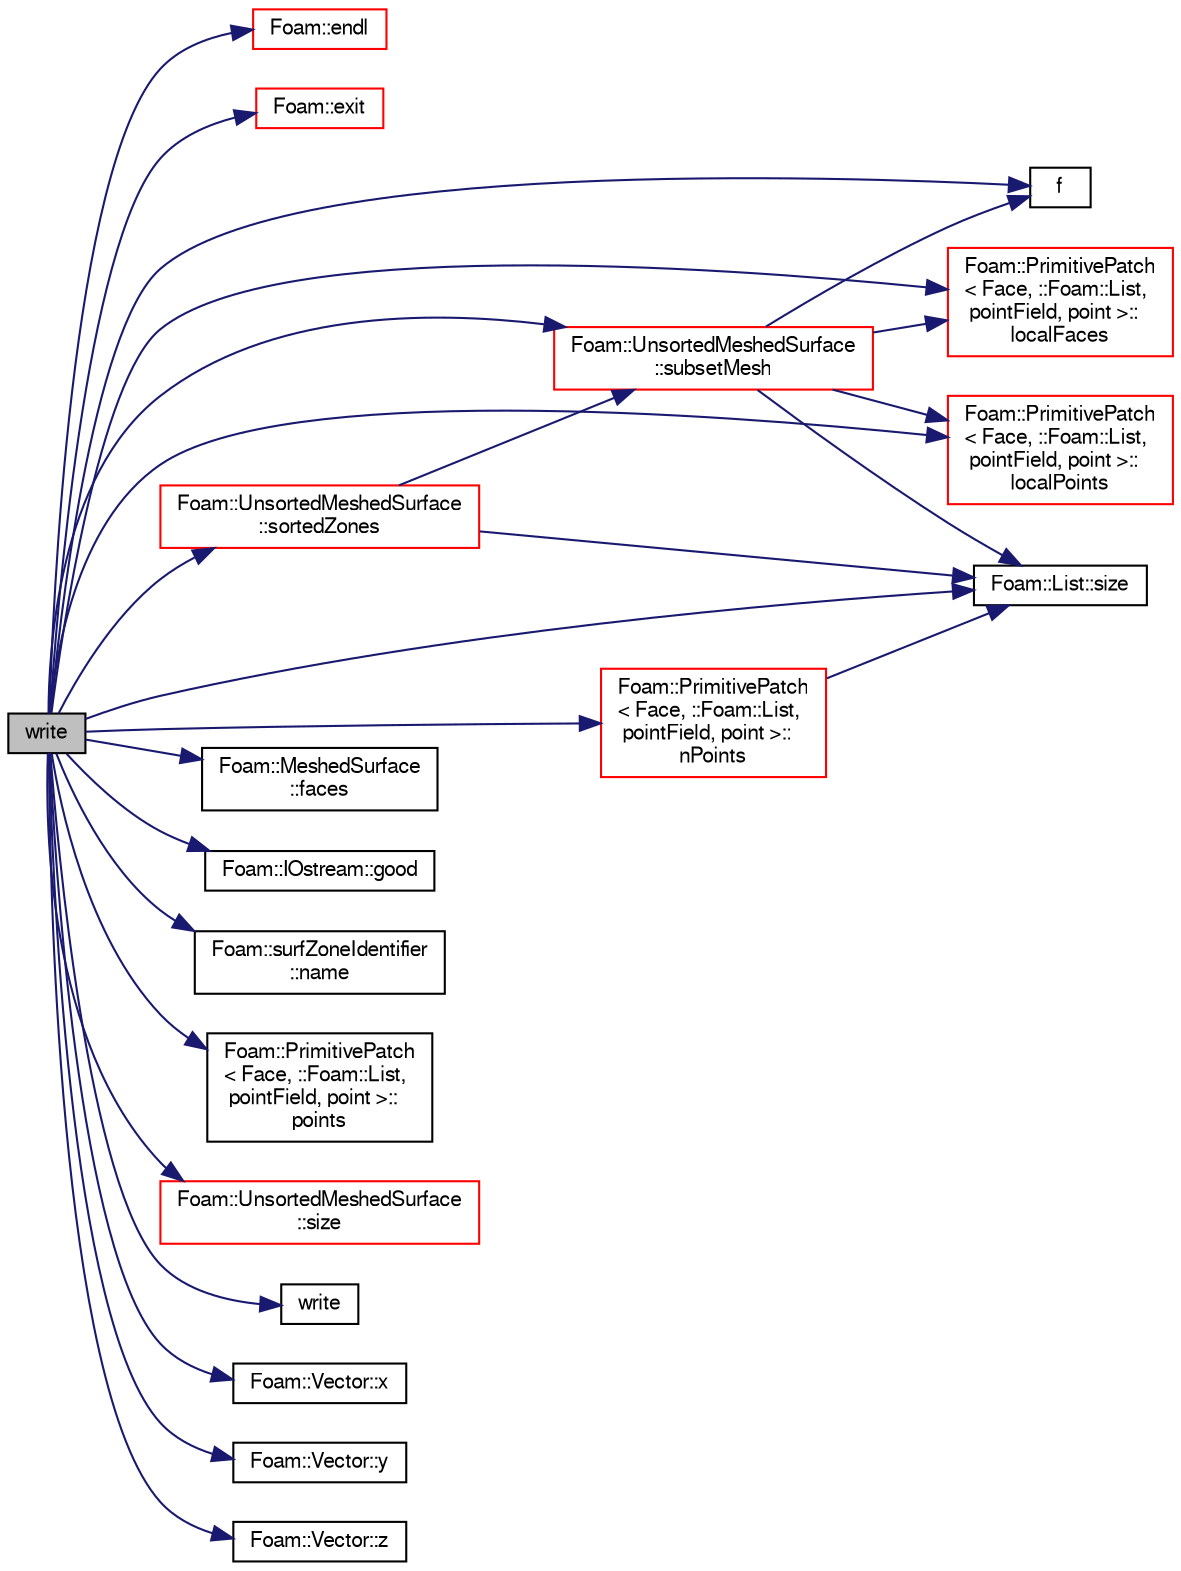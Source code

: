 digraph "write"
{
  bgcolor="transparent";
  edge [fontname="FreeSans",fontsize="10",labelfontname="FreeSans",labelfontsize="10"];
  node [fontname="FreeSans",fontsize="10",shape=record];
  rankdir="LR";
  Node227 [label="write",height=0.2,width=0.4,color="black", fillcolor="grey75", style="filled", fontcolor="black"];
  Node227 -> Node228 [color="midnightblue",fontsize="10",style="solid",fontname="FreeSans"];
  Node228 [label="Foam::endl",height=0.2,width=0.4,color="red",URL="$a21124.html#a2db8fe02a0d3909e9351bb4275b23ce4",tooltip="Add newline and flush stream. "];
  Node227 -> Node230 [color="midnightblue",fontsize="10",style="solid",fontname="FreeSans"];
  Node230 [label="Foam::exit",height=0.2,width=0.4,color="red",URL="$a21124.html#a06ca7250d8e89caf05243ec094843642"];
  Node227 -> Node275 [color="midnightblue",fontsize="10",style="solid",fontname="FreeSans"];
  Node275 [label="f",height=0.2,width=0.4,color="black",URL="$a17900.html#a888be93833ac7a23170555c69c690288"];
  Node227 -> Node276 [color="midnightblue",fontsize="10",style="solid",fontname="FreeSans"];
  Node276 [label="Foam::MeshedSurface\l::faces",height=0.2,width=0.4,color="black",URL="$a29566.html#a16c6d36f7c961d037a44e5c235d9aa15",tooltip="Return const access to the faces. "];
  Node227 -> Node265 [color="midnightblue",fontsize="10",style="solid",fontname="FreeSans"];
  Node265 [label="Foam::IOstream::good",height=0.2,width=0.4,color="black",URL="$a26226.html#abdcc7f96f487faadc7769afcf58fe992",tooltip="Return true if next operation might succeed. "];
  Node227 -> Node277 [color="midnightblue",fontsize="10",style="solid",fontname="FreeSans"];
  Node277 [label="Foam::PrimitivePatch\l\< Face, ::Foam::List,\l pointField, point \>::\llocalFaces",height=0.2,width=0.4,color="red",URL="$a27538.html#aa4bd29e9c9de3d53e26aa2bf2e803c60",tooltip="Return patch faces addressing into local point list. "];
  Node227 -> Node279 [color="midnightblue",fontsize="10",style="solid",fontname="FreeSans"];
  Node279 [label="Foam::PrimitivePatch\l\< Face, ::Foam::List,\l pointField, point \>::\llocalPoints",height=0.2,width=0.4,color="red",URL="$a27538.html#aca6c65ee2831bb6795149af7635640a2",tooltip="Return pointField of points in patch. "];
  Node227 -> Node281 [color="midnightblue",fontsize="10",style="solid",fontname="FreeSans"];
  Node281 [label="Foam::surfZoneIdentifier\l::name",height=0.2,width=0.4,color="black",URL="$a29714.html#acc80e00a8ac919288fb55bd14cc88bf6",tooltip="Return name. "];
  Node227 -> Node282 [color="midnightblue",fontsize="10",style="solid",fontname="FreeSans"];
  Node282 [label="Foam::PrimitivePatch\l\< Face, ::Foam::List,\l pointField, point \>::\lnPoints",height=0.2,width=0.4,color="red",URL="$a27538.html#a1c886a784a597459dbf2d9470798e9dd",tooltip="Return number of points supporting patch faces. "];
  Node282 -> Node283 [color="midnightblue",fontsize="10",style="solid",fontname="FreeSans"];
  Node283 [label="Foam::List::size",height=0.2,width=0.4,color="black",URL="$a25694.html#a8a5f6fa29bd4b500caf186f60245b384",tooltip="Override size to be inconsistent with allocated storage. "];
  Node227 -> Node284 [color="midnightblue",fontsize="10",style="solid",fontname="FreeSans"];
  Node284 [label="Foam::PrimitivePatch\l\< Face, ::Foam::List,\l pointField, point \>::\lpoints",height=0.2,width=0.4,color="black",URL="$a27538.html#aa3c7d968f31c88780c663876f64ef6a6",tooltip="Return reference to global points. "];
  Node227 -> Node283 [color="midnightblue",fontsize="10",style="solid",fontname="FreeSans"];
  Node227 -> Node285 [color="midnightblue",fontsize="10",style="solid",fontname="FreeSans"];
  Node285 [label="Foam::UnsortedMeshedSurface\l::size",height=0.2,width=0.4,color="red",URL="$a29574.html#a9facbf0a118d395c89884e45a5ca4e4b",tooltip="The surface size is the number of faces. "];
  Node227 -> Node288 [color="midnightblue",fontsize="10",style="solid",fontname="FreeSans"];
  Node288 [label="Foam::UnsortedMeshedSurface\l::sortedZones",height=0.2,width=0.4,color="red",URL="$a29574.html#a3ef52fedf8e3a917988a6f58d5fc3273",tooltip="Sort faces according to zoneIds. "];
  Node288 -> Node283 [color="midnightblue",fontsize="10",style="solid",fontname="FreeSans"];
  Node288 -> Node306 [color="midnightblue",fontsize="10",style="solid",fontname="FreeSans"];
  Node306 [label="Foam::UnsortedMeshedSurface\l::subsetMesh",height=0.2,width=0.4,color="red",URL="$a29574.html#acba617d04ddec34575e3aa56364a70fa",tooltip="Return new surface. "];
  Node306 -> Node275 [color="midnightblue",fontsize="10",style="solid",fontname="FreeSans"];
  Node306 -> Node277 [color="midnightblue",fontsize="10",style="solid",fontname="FreeSans"];
  Node306 -> Node279 [color="midnightblue",fontsize="10",style="solid",fontname="FreeSans"];
  Node306 -> Node283 [color="midnightblue",fontsize="10",style="solid",fontname="FreeSans"];
  Node227 -> Node306 [color="midnightblue",fontsize="10",style="solid",fontname="FreeSans"];
  Node227 -> Node317 [color="midnightblue",fontsize="10",style="solid",fontname="FreeSans"];
  Node317 [label="write",height=0.2,width=0.4,color="black",URL="$a19709.html#a8f30b3c2179b03a7acf273e9dea43342"];
  Node227 -> Node318 [color="midnightblue",fontsize="10",style="solid",fontname="FreeSans"];
  Node318 [label="Foam::Vector::x",height=0.2,width=0.4,color="black",URL="$a28442.html#a63327976e5a8359700064a02ae22548e"];
  Node227 -> Node319 [color="midnightblue",fontsize="10",style="solid",fontname="FreeSans"];
  Node319 [label="Foam::Vector::y",height=0.2,width=0.4,color="black",URL="$a28442.html#a1ee865f676fbac703a49c6654dd3ad74"];
  Node227 -> Node320 [color="midnightblue",fontsize="10",style="solid",fontname="FreeSans"];
  Node320 [label="Foam::Vector::z",height=0.2,width=0.4,color="black",URL="$a28442.html#a1c8320b15610de211ec70ef966581423"];
}
